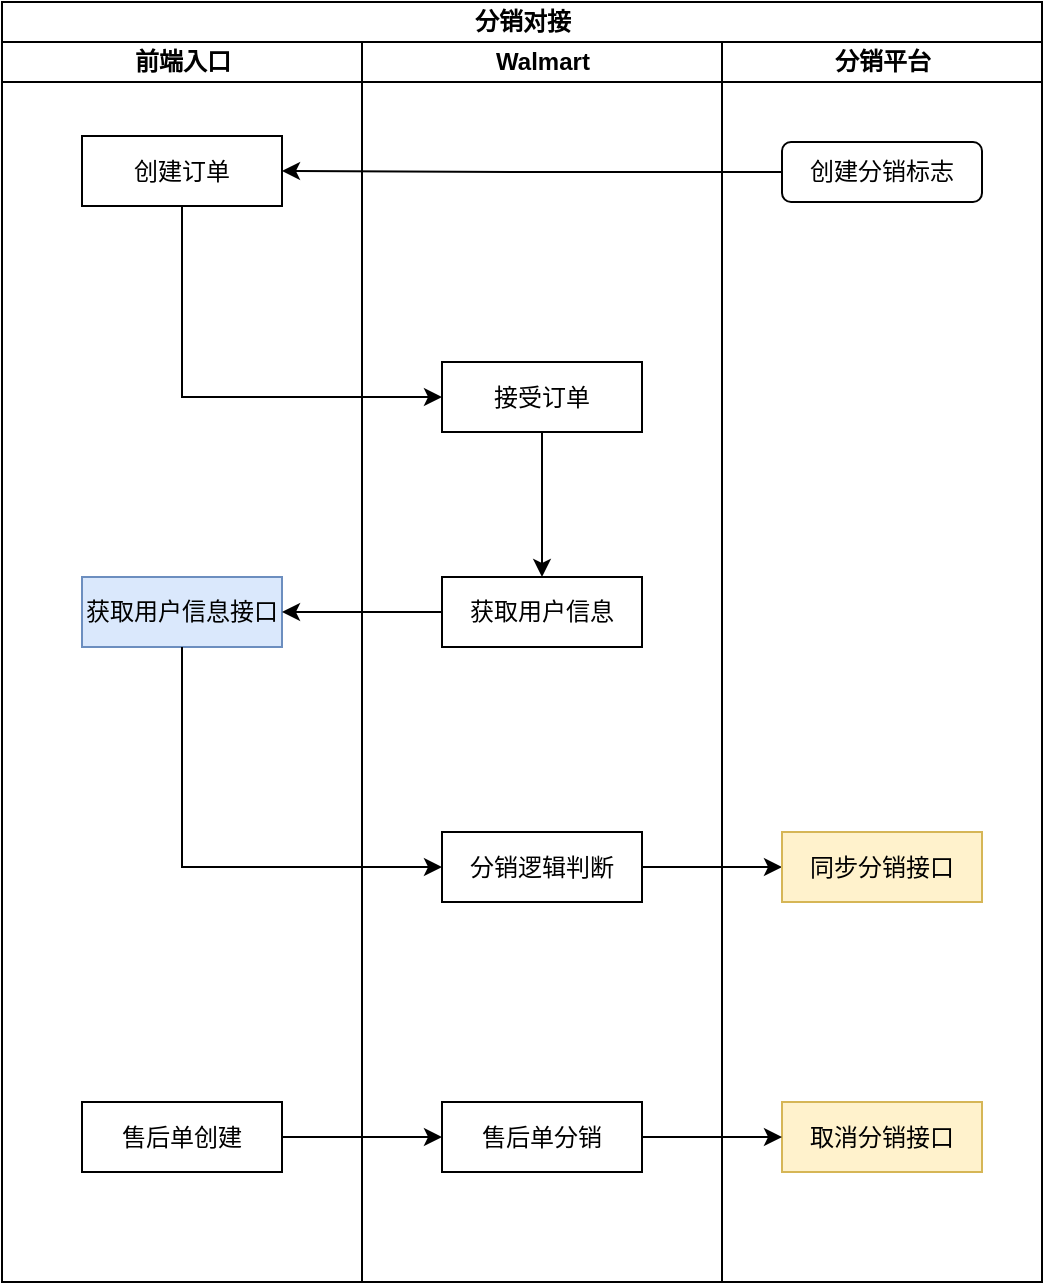 <mxfile pages="1" version="11.2.1" type="github"><diagram id="nmjbZ_RXxno6r4wZZJ0v" name="Page-1"><mxGraphModel dx="1422" dy="764" grid="1" gridSize="10" guides="1" tooltips="1" connect="1" arrows="1" fold="1" page="1" pageScale="1" pageWidth="850" pageHeight="1100" math="0" shadow="0"><root><mxCell id="0"/><mxCell id="1" parent="0"/><mxCell id="Uy7EGVigY565S-5UV7wv-2" value="分销对接" style="swimlane;html=1;childLayout=stackLayout;resizeParent=1;resizeParentMax=0;startSize=20;" parent="1" vertex="1"><mxGeometry x="150" y="60" width="520" height="640" as="geometry"/></mxCell><mxCell id="Uy7EGVigY565S-5UV7wv-3" value="前端入口" style="swimlane;html=1;startSize=20;" parent="Uy7EGVigY565S-5UV7wv-2" vertex="1"><mxGeometry y="20" width="180" height="620" as="geometry"/></mxCell><mxCell id="Uy7EGVigY565S-5UV7wv-7" value="创建订单" style="rounded=0;whiteSpace=wrap;html=1;" parent="Uy7EGVigY565S-5UV7wv-3" vertex="1"><mxGeometry x="40" y="47" width="100" height="35" as="geometry"/></mxCell><mxCell id="Uy7EGVigY565S-5UV7wv-17" value="获取用户信息接口" style="rounded=0;whiteSpace=wrap;html=1;fillColor=#dae8fc;strokeColor=#6c8ebf;" parent="Uy7EGVigY565S-5UV7wv-3" vertex="1"><mxGeometry x="40" y="267.5" width="100" height="35" as="geometry"/></mxCell><mxCell id="Uy7EGVigY565S-5UV7wv-23" value="售后单创建" style="rounded=0;whiteSpace=wrap;html=1;" parent="Uy7EGVigY565S-5UV7wv-3" vertex="1"><mxGeometry x="40" y="530" width="100" height="35" as="geometry"/></mxCell><mxCell id="Uy7EGVigY565S-5UV7wv-4" value="Walmart" style="swimlane;html=1;startSize=20;" parent="Uy7EGVigY565S-5UV7wv-2" vertex="1"><mxGeometry x="180" y="20" width="180" height="620" as="geometry"/></mxCell><mxCell id="Uy7EGVigY565S-5UV7wv-21" style="edgeStyle=orthogonalEdgeStyle;rounded=0;orthogonalLoop=1;jettySize=auto;html=1;entryX=0.5;entryY=0;entryDx=0;entryDy=0;" parent="Uy7EGVigY565S-5UV7wv-4" source="Uy7EGVigY565S-5UV7wv-9" target="Uy7EGVigY565S-5UV7wv-16" edge="1"><mxGeometry relative="1" as="geometry"/></mxCell><mxCell id="Uy7EGVigY565S-5UV7wv-9" value="接受订单" style="rounded=0;whiteSpace=wrap;html=1;" parent="Uy7EGVigY565S-5UV7wv-4" vertex="1"><mxGeometry x="40" y="160" width="100" height="35" as="geometry"/></mxCell><mxCell id="Uy7EGVigY565S-5UV7wv-12" value="分销逻辑判断" style="rounded=0;whiteSpace=wrap;html=1;" parent="Uy7EGVigY565S-5UV7wv-4" vertex="1"><mxGeometry x="40" y="395" width="100" height="35" as="geometry"/></mxCell><mxCell id="Uy7EGVigY565S-5UV7wv-16" value="获取用户信息" style="rounded=0;whiteSpace=wrap;html=1;" parent="Uy7EGVigY565S-5UV7wv-4" vertex="1"><mxGeometry x="40" y="267.5" width="100" height="35" as="geometry"/></mxCell><mxCell id="Uy7EGVigY565S-5UV7wv-24" value="售后单分销" style="rounded=0;whiteSpace=wrap;html=1;" parent="Uy7EGVigY565S-5UV7wv-4" vertex="1"><mxGeometry x="40" y="530" width="100" height="35" as="geometry"/></mxCell><mxCell id="Uy7EGVigY565S-5UV7wv-15" style="edgeStyle=orthogonalEdgeStyle;rounded=0;orthogonalLoop=1;jettySize=auto;html=1;entryX=0;entryY=0.5;entryDx=0;entryDy=0;" parent="Uy7EGVigY565S-5UV7wv-2" source="Uy7EGVigY565S-5UV7wv-12" target="Uy7EGVigY565S-5UV7wv-14" edge="1"><mxGeometry relative="1" as="geometry"/></mxCell><mxCell id="Uy7EGVigY565S-5UV7wv-5" value="分销平台" style="swimlane;html=1;startSize=20;" parent="Uy7EGVigY565S-5UV7wv-2" vertex="1"><mxGeometry x="360" y="20" width="160" height="620" as="geometry"/></mxCell><mxCell id="Uy7EGVigY565S-5UV7wv-1" value="创建分销标志" style="rounded=1;whiteSpace=wrap;html=1;" parent="Uy7EGVigY565S-5UV7wv-5" vertex="1"><mxGeometry x="30" y="50" width="100" height="30" as="geometry"/></mxCell><mxCell id="Uy7EGVigY565S-5UV7wv-14" value="同步分销接口" style="rounded=0;whiteSpace=wrap;html=1;fillColor=#fff2cc;strokeColor=#d6b656;" parent="Uy7EGVigY565S-5UV7wv-5" vertex="1"><mxGeometry x="30" y="395" width="100" height="35" as="geometry"/></mxCell><mxCell id="Uy7EGVigY565S-5UV7wv-26" value="取消分销接口" style="rounded=0;whiteSpace=wrap;html=1;fillColor=#fff2cc;strokeColor=#d6b656;" parent="Uy7EGVigY565S-5UV7wv-5" vertex="1"><mxGeometry x="30" y="530" width="100" height="35" as="geometry"/></mxCell><mxCell id="Uy7EGVigY565S-5UV7wv-8" style="edgeStyle=orthogonalEdgeStyle;rounded=0;orthogonalLoop=1;jettySize=auto;html=1;entryX=1;entryY=0.5;entryDx=0;entryDy=0;" parent="Uy7EGVigY565S-5UV7wv-2" source="Uy7EGVigY565S-5UV7wv-1" target="Uy7EGVigY565S-5UV7wv-7" edge="1"><mxGeometry relative="1" as="geometry"/></mxCell><mxCell id="Uy7EGVigY565S-5UV7wv-11" style="edgeStyle=orthogonalEdgeStyle;rounded=0;orthogonalLoop=1;jettySize=auto;html=1;entryX=0;entryY=0.5;entryDx=0;entryDy=0;" parent="Uy7EGVigY565S-5UV7wv-2" source="Uy7EGVigY565S-5UV7wv-7" target="Uy7EGVigY565S-5UV7wv-9" edge="1"><mxGeometry relative="1" as="geometry"><Array as="points"><mxPoint x="90" y="198"/></Array></mxGeometry></mxCell><mxCell id="Uy7EGVigY565S-5UV7wv-18" style="edgeStyle=orthogonalEdgeStyle;rounded=0;orthogonalLoop=1;jettySize=auto;html=1;entryX=1;entryY=0.5;entryDx=0;entryDy=0;" parent="Uy7EGVigY565S-5UV7wv-2" source="Uy7EGVigY565S-5UV7wv-16" target="Uy7EGVigY565S-5UV7wv-17" edge="1"><mxGeometry relative="1" as="geometry"/></mxCell><mxCell id="Uy7EGVigY565S-5UV7wv-20" style="edgeStyle=orthogonalEdgeStyle;rounded=0;orthogonalLoop=1;jettySize=auto;html=1;entryX=0;entryY=0.5;entryDx=0;entryDy=0;" parent="Uy7EGVigY565S-5UV7wv-2" source="Uy7EGVigY565S-5UV7wv-17" target="Uy7EGVigY565S-5UV7wv-12" edge="1"><mxGeometry relative="1" as="geometry"><Array as="points"><mxPoint x="90" y="433"/></Array></mxGeometry></mxCell><mxCell id="Uy7EGVigY565S-5UV7wv-25" style="edgeStyle=orthogonalEdgeStyle;rounded=0;orthogonalLoop=1;jettySize=auto;html=1;entryX=0;entryY=0.5;entryDx=0;entryDy=0;" parent="Uy7EGVigY565S-5UV7wv-2" source="Uy7EGVigY565S-5UV7wv-23" target="Uy7EGVigY565S-5UV7wv-24" edge="1"><mxGeometry relative="1" as="geometry"/></mxCell><mxCell id="Uy7EGVigY565S-5UV7wv-27" style="edgeStyle=orthogonalEdgeStyle;rounded=0;orthogonalLoop=1;jettySize=auto;html=1;entryX=0;entryY=0.5;entryDx=0;entryDy=0;" parent="Uy7EGVigY565S-5UV7wv-2" source="Uy7EGVigY565S-5UV7wv-24" target="Uy7EGVigY565S-5UV7wv-26" edge="1"><mxGeometry relative="1" as="geometry"/></mxCell></root></mxGraphModel></diagram></mxfile>
